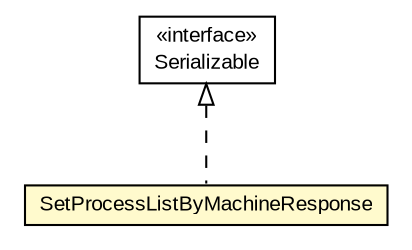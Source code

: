 #!/usr/local/bin/dot
#
# Class diagram 
# Generated by UMLGraph version R5_6-24-gf6e263 (http://www.umlgraph.org/)
#

digraph G {
	edge [fontname="arial",fontsize=10,labelfontname="arial",labelfontsize=10];
	node [fontname="arial",fontsize=10,shape=plaintext];
	nodesep=0.25;
	ranksep=0.5;
	// org.miloss.fgsms.services.interfaces.policyconfiguration.SetProcessListByMachineResponse
	c370445 [label=<<table title="org.miloss.fgsms.services.interfaces.policyconfiguration.SetProcessListByMachineResponse" border="0" cellborder="1" cellspacing="0" cellpadding="2" port="p" bgcolor="lemonChiffon" href="./SetProcessListByMachineResponse.html">
		<tr><td><table border="0" cellspacing="0" cellpadding="1">
<tr><td align="center" balign="center"> SetProcessListByMachineResponse </td></tr>
		</table></td></tr>
		</table>>, URL="./SetProcessListByMachineResponse.html", fontname="arial", fontcolor="black", fontsize=10.0];
	//org.miloss.fgsms.services.interfaces.policyconfiguration.SetProcessListByMachineResponse implements java.io.Serializable
	c370804:p -> c370445:p [dir=back,arrowtail=empty,style=dashed];
	// java.io.Serializable
	c370804 [label=<<table title="java.io.Serializable" border="0" cellborder="1" cellspacing="0" cellpadding="2" port="p" href="http://java.sun.com/j2se/1.4.2/docs/api/java/io/Serializable.html">
		<tr><td><table border="0" cellspacing="0" cellpadding="1">
<tr><td align="center" balign="center"> &#171;interface&#187; </td></tr>
<tr><td align="center" balign="center"> Serializable </td></tr>
		</table></td></tr>
		</table>>, URL="http://java.sun.com/j2se/1.4.2/docs/api/java/io/Serializable.html", fontname="arial", fontcolor="black", fontsize=10.0];
}


